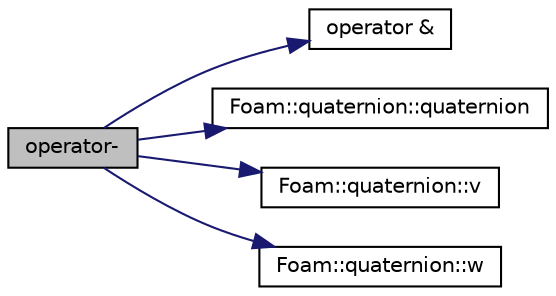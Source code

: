 digraph "operator-"
{
  bgcolor="transparent";
  edge [fontname="Helvetica",fontsize="10",labelfontname="Helvetica",labelfontsize="10"];
  node [fontname="Helvetica",fontsize="10",shape=record];
  rankdir="LR";
  Node135316 [label="operator-",height=0.2,width=0.4,color="black", fillcolor="grey75", style="filled", fontcolor="black"];
  Node135316 -> Node135317 [color="midnightblue",fontsize="10",style="solid",fontname="Helvetica"];
  Node135317 [label="operator &",height=0.2,width=0.4,color="black",URL="$a21851.html#aa8d4868735362d677ecd0114263e608e"];
  Node135316 -> Node135318 [color="midnightblue",fontsize="10",style="solid",fontname="Helvetica"];
  Node135318 [label="Foam::quaternion::quaternion",height=0.2,width=0.4,color="black",URL="$a29337.html#a13b30ba6a22a61f425cc22baf51e8e34",tooltip="Construct null. "];
  Node135316 -> Node135319 [color="midnightblue",fontsize="10",style="solid",fontname="Helvetica"];
  Node135319 [label="Foam::quaternion::v",height=0.2,width=0.4,color="black",URL="$a29337.html#a0b28d9569e4deded6b9ae485461d0b04",tooltip="Vector part of the quaternion ( = axis of rotation) "];
  Node135316 -> Node135320 [color="midnightblue",fontsize="10",style="solid",fontname="Helvetica"];
  Node135320 [label="Foam::quaternion::w",height=0.2,width=0.4,color="black",URL="$a29337.html#a65b3f9bfe6acd8b71cefd575fab0d05c",tooltip="Scalar part of the quaternion ( = cos(theta/2) for rotation) "];
}
